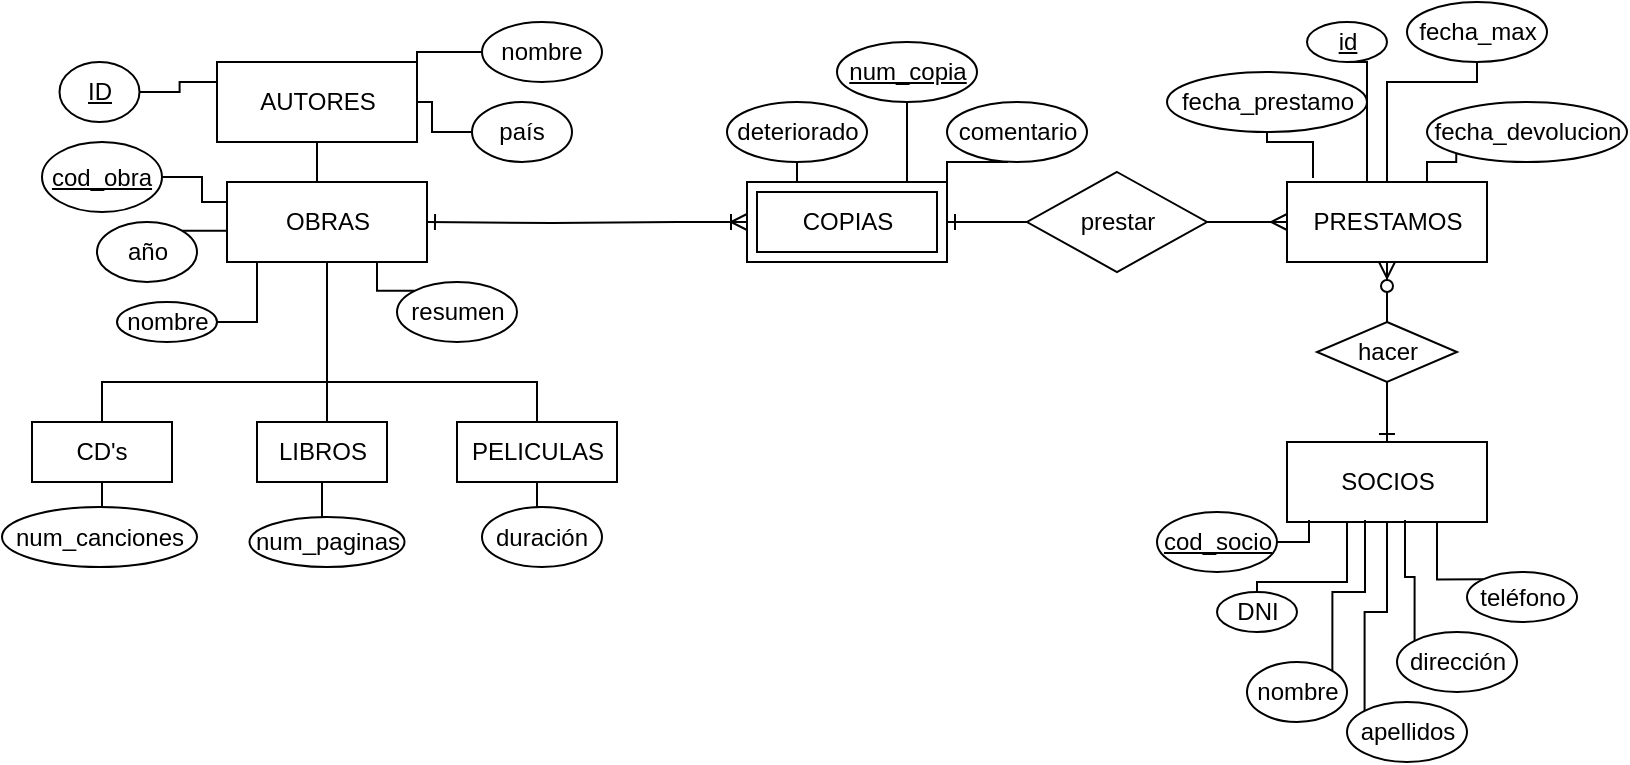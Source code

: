 <mxfile version="14.3.2" type="github">
  <diagram id="R2lEEEUBdFMjLlhIrx00" name="Page-1">
    <mxGraphModel dx="1102" dy="582" grid="1" gridSize="10" guides="1" tooltips="1" connect="1" arrows="1" fold="1" page="1" pageScale="1" pageWidth="850" pageHeight="1100" math="0" shadow="0" extFonts="Permanent Marker^https://fonts.googleapis.com/css?family=Permanent+Marker">
      <root>
        <mxCell id="0" />
        <mxCell id="1" parent="0" />
        <mxCell id="C-vyLk0tnHw3VtMMgP7b-1" value="" style="edgeStyle=entityRelationEdgeStyle;endArrow=ERmany;startArrow=none;endFill=0;startFill=0;rounded=0;" parent="1" source="VnSQdyTV14uaLhzkakWN-29" target="xiQ97uNpSnIvWhDSAz-k-2" edge="1">
          <mxGeometry width="100" height="100" relative="1" as="geometry">
            <mxPoint x="741.5" y="140" as="sourcePoint" />
            <mxPoint x="771.5" y="140" as="targetPoint" />
          </mxGeometry>
        </mxCell>
        <mxCell id="VnSQdyTV14uaLhzkakWN-25" value="" style="edgeStyle=entityRelationEdgeStyle;endArrow=none;startArrow=ERone;endFill=0;startFill=0;rounded=0;exitX=1;exitY=0.5;exitDx=0;exitDy=0;" parent="1" source="xiQ97uNpSnIvWhDSAz-k-18" target="VnSQdyTV14uaLhzkakWN-29" edge="1">
          <mxGeometry width="100" height="100" relative="1" as="geometry">
            <mxPoint x="571.5" y="140" as="sourcePoint" />
            <mxPoint x="621.5" y="140" as="targetPoint" />
          </mxGeometry>
        </mxCell>
        <mxCell id="VnSQdyTV14uaLhzkakWN-29" value="prestar" style="shape=rhombus;perimeter=rhombusPerimeter;whiteSpace=wrap;html=1;align=center;" parent="1" vertex="1">
          <mxGeometry x="531.5" y="105" width="90" height="50" as="geometry" />
        </mxCell>
        <mxCell id="xiQ97uNpSnIvWhDSAz-k-65" value="" style="edgeStyle=orthogonalEdgeStyle;rounded=0;orthogonalLoop=1;jettySize=auto;html=1;startArrow=none;startFill=0;endArrow=none;endFill=0;strokeColor=#000000;exitX=0.13;exitY=-0.05;exitDx=0;exitDy=0;exitPerimeter=0;" parent="1" source="xiQ97uNpSnIvWhDSAz-k-2" target="xiQ97uNpSnIvWhDSAz-k-64" edge="1">
          <mxGeometry relative="1" as="geometry" />
        </mxCell>
        <mxCell id="xiQ97uNpSnIvWhDSAz-k-70" style="edgeStyle=orthogonalEdgeStyle;rounded=0;orthogonalLoop=1;jettySize=auto;html=1;exitX=0.25;exitY=0;exitDx=0;exitDy=0;entryX=0.5;entryY=1;entryDx=0;entryDy=0;startArrow=none;startFill=0;endArrow=none;endFill=0;strokeColor=#000000;" parent="1" source="xiQ97uNpSnIvWhDSAz-k-2" target="xiQ97uNpSnIvWhDSAz-k-67" edge="1">
          <mxGeometry relative="1" as="geometry">
            <Array as="points">
              <mxPoint x="701.5" y="110" />
              <mxPoint x="701.5" y="50" />
            </Array>
          </mxGeometry>
        </mxCell>
        <mxCell id="xiQ97uNpSnIvWhDSAz-k-2" value="PRESTAMOS" style="whiteSpace=wrap;html=1;align=center;" parent="1" vertex="1">
          <mxGeometry x="661.5" y="110" width="100" height="40" as="geometry" />
        </mxCell>
        <mxCell id="wZ0q3QmjNy6iUSkFVxez-17" style="edgeStyle=orthogonalEdgeStyle;rounded=0;orthogonalLoop=1;jettySize=auto;html=1;entryX=0.5;entryY=1;entryDx=0;entryDy=0;endArrow=ERzeroToMany;endFill=1;" edge="1" parent="1" source="wZ0q3QmjNy6iUSkFVxez-18" target="xiQ97uNpSnIvWhDSAz-k-2">
          <mxGeometry relative="1" as="geometry" />
        </mxCell>
        <mxCell id="xiQ97uNpSnIvWhDSAz-k-4" value="SOCIOS" style="whiteSpace=wrap;html=1;align=center;" parent="1" vertex="1">
          <mxGeometry x="661.5" y="240" width="100" height="40" as="geometry" />
        </mxCell>
        <mxCell id="xiQ97uNpSnIvWhDSAz-k-27" value="" style="edgeStyle=orthogonalEdgeStyle;rounded=0;orthogonalLoop=1;jettySize=auto;html=1;startArrow=none;startFill=0;endArrow=ERone;endFill=0;strokeColor=#000000;" parent="1" target="xiQ97uNpSnIvWhDSAz-k-28" edge="1">
          <mxGeometry relative="1" as="geometry">
            <mxPoint x="226.5" y="90" as="targetPoint" />
            <mxPoint x="356.5" y="130" as="sourcePoint" />
          </mxGeometry>
        </mxCell>
        <mxCell id="xiQ97uNpSnIvWhDSAz-k-58" value="" style="edgeStyle=orthogonalEdgeStyle;rounded=0;orthogonalLoop=1;jettySize=auto;html=1;startArrow=none;startFill=0;endArrow=none;endFill=0;strokeColor=#000000;exitX=0.25;exitY=0;exitDx=0;exitDy=0;" parent="1" source="xiQ97uNpSnIvWhDSAz-k-18" target="xiQ97uNpSnIvWhDSAz-k-57" edge="1">
          <mxGeometry relative="1" as="geometry" />
        </mxCell>
        <mxCell id="xiQ97uNpSnIvWhDSAz-k-60" value="" style="edgeStyle=orthogonalEdgeStyle;rounded=0;orthogonalLoop=1;jettySize=auto;html=1;startArrow=none;startFill=0;endArrow=none;endFill=0;strokeColor=#000000;entryX=0.5;entryY=1;entryDx=0;entryDy=0;" parent="1" source="xiQ97uNpSnIvWhDSAz-k-18" target="xiQ97uNpSnIvWhDSAz-k-61" edge="1">
          <mxGeometry relative="1" as="geometry">
            <mxPoint x="451.5" y="70" as="targetPoint" />
            <Array as="points">
              <mxPoint x="471.5" y="100" />
              <mxPoint x="471.5" y="100" />
            </Array>
          </mxGeometry>
        </mxCell>
        <mxCell id="xiQ97uNpSnIvWhDSAz-k-63" style="edgeStyle=orthogonalEdgeStyle;rounded=0;orthogonalLoop=1;jettySize=auto;html=1;exitX=1;exitY=0;exitDx=0;exitDy=0;entryX=0.5;entryY=1;entryDx=0;entryDy=0;startArrow=none;startFill=0;endArrow=none;endFill=0;strokeColor=#000000;" parent="1" source="xiQ97uNpSnIvWhDSAz-k-18" target="xiQ97uNpSnIvWhDSAz-k-62" edge="1">
          <mxGeometry relative="1" as="geometry">
            <Array as="points">
              <mxPoint x="491.5" y="100" />
              <mxPoint x="521.5" y="100" />
              <mxPoint x="521.5" y="85" />
            </Array>
          </mxGeometry>
        </mxCell>
        <mxCell id="xiQ97uNpSnIvWhDSAz-k-18" value="COPIAS" style="shape=ext;margin=3;double=1;whiteSpace=wrap;html=1;align=center;" parent="1" vertex="1">
          <mxGeometry x="391.5" y="110" width="100" height="40" as="geometry" />
        </mxCell>
        <mxCell id="xiQ97uNpSnIvWhDSAz-k-28" value="OBRAS" style="whiteSpace=wrap;html=1;align=center;" parent="1" vertex="1">
          <mxGeometry x="131.5" y="110" width="100" height="40" as="geometry" />
        </mxCell>
        <mxCell id="RQ4P_Y4M47uosacc_4Vz-31" style="edgeStyle=orthogonalEdgeStyle;rounded=0;orthogonalLoop=1;jettySize=auto;html=1;exitX=0.5;exitY=1;exitDx=0;exitDy=0;endArrow=none;endFill=0;" parent="1" source="xiQ97uNpSnIvWhDSAz-k-29" target="xiQ97uNpSnIvWhDSAz-k-28" edge="1">
          <mxGeometry relative="1" as="geometry">
            <Array as="points">
              <mxPoint x="69.5" y="210" />
              <mxPoint x="181.5" y="210" />
            </Array>
          </mxGeometry>
        </mxCell>
        <mxCell id="xiQ97uNpSnIvWhDSAz-k-29" value="CD&#39;s" style="whiteSpace=wrap;html=1;align=center;" parent="1" vertex="1">
          <mxGeometry x="34" y="230" width="70" height="30" as="geometry" />
        </mxCell>
        <mxCell id="wZ0q3QmjNy6iUSkFVxez-23" style="edgeStyle=orthogonalEdgeStyle;rounded=0;orthogonalLoop=1;jettySize=auto;html=1;exitX=0.5;exitY=0;exitDx=0;exitDy=0;entryX=0.5;entryY=1;entryDx=0;entryDy=0;startArrow=none;startFill=0;endArrow=none;endFill=0;" edge="1" parent="1" source="xiQ97uNpSnIvWhDSAz-k-37" target="xiQ97uNpSnIvWhDSAz-k-28">
          <mxGeometry relative="1" as="geometry">
            <Array as="points">
              <mxPoint x="286.5" y="210" />
              <mxPoint x="181.5" y="210" />
            </Array>
          </mxGeometry>
        </mxCell>
        <mxCell id="xiQ97uNpSnIvWhDSAz-k-37" value="PELICULAS" style="whiteSpace=wrap;html=1;align=center;" parent="1" vertex="1">
          <mxGeometry x="246.5" y="230" width="80" height="30" as="geometry" />
        </mxCell>
        <mxCell id="xiQ97uNpSnIvWhDSAz-k-38" value="" style="edgeStyle=orthogonalEdgeStyle;rounded=0;orthogonalLoop=1;jettySize=auto;html=1;startArrow=ERoneToMany;startFill=0;endArrow=none;endFill=0;strokeColor=#000000;" parent="1" source="xiQ97uNpSnIvWhDSAz-k-18" edge="1">
          <mxGeometry relative="1" as="geometry">
            <mxPoint x="416.5" y="315" as="sourcePoint" />
            <mxPoint x="356.5" y="130" as="targetPoint" />
            <Array as="points">
              <mxPoint x="376.5" y="130" />
              <mxPoint x="376.5" y="130" />
            </Array>
          </mxGeometry>
        </mxCell>
        <mxCell id="xiQ97uNpSnIvWhDSAz-k-40" value="AUTORES" style="whiteSpace=wrap;html=1;align=center;" parent="1" vertex="1">
          <mxGeometry x="126.5" y="50" width="100" height="40" as="geometry" />
        </mxCell>
        <mxCell id="RQ4P_Y4M47uosacc_4Vz-30" style="edgeStyle=orthogonalEdgeStyle;rounded=0;orthogonalLoop=1;jettySize=auto;html=1;entryX=0;entryY=0.25;entryDx=0;entryDy=0;endArrow=none;endFill=0;" parent="1" source="xiQ97uNpSnIvWhDSAz-k-44" target="xiQ97uNpSnIvWhDSAz-k-40" edge="1">
          <mxGeometry relative="1" as="geometry" />
        </mxCell>
        <mxCell id="xiQ97uNpSnIvWhDSAz-k-44" value="&lt;u&gt;ID&lt;/u&gt;" style="ellipse;whiteSpace=wrap;html=1;" parent="1" vertex="1">
          <mxGeometry x="47.75" y="50" width="40" height="30" as="geometry" />
        </mxCell>
        <mxCell id="RQ4P_Y4M47uosacc_4Vz-28" style="edgeStyle=orthogonalEdgeStyle;rounded=0;orthogonalLoop=1;jettySize=auto;html=1;exitX=0;exitY=0.5;exitDx=0;exitDy=0;entryX=1;entryY=0.25;entryDx=0;entryDy=0;endArrow=none;endFill=0;" parent="1" source="xiQ97uNpSnIvWhDSAz-k-47" target="xiQ97uNpSnIvWhDSAz-k-40" edge="1">
          <mxGeometry relative="1" as="geometry" />
        </mxCell>
        <mxCell id="xiQ97uNpSnIvWhDSAz-k-47" value="nombre" style="ellipse;whiteSpace=wrap;html=1;align=center;" parent="1" vertex="1">
          <mxGeometry x="259" y="30" width="60" height="30" as="geometry" />
        </mxCell>
        <mxCell id="RQ4P_Y4M47uosacc_4Vz-29" style="edgeStyle=orthogonalEdgeStyle;rounded=0;orthogonalLoop=1;jettySize=auto;html=1;endArrow=none;endFill=0;" parent="1" source="xiQ97uNpSnIvWhDSAz-k-48" target="xiQ97uNpSnIvWhDSAz-k-40" edge="1">
          <mxGeometry relative="1" as="geometry" />
        </mxCell>
        <mxCell id="xiQ97uNpSnIvWhDSAz-k-48" value="país" style="ellipse;whiteSpace=wrap;html=1;" parent="1" vertex="1">
          <mxGeometry x="254" y="70" width="50" height="30" as="geometry" />
        </mxCell>
        <mxCell id="wZ0q3QmjNy6iUSkFVxez-24" style="edgeStyle=orthogonalEdgeStyle;rounded=0;orthogonalLoop=1;jettySize=auto;html=1;exitX=0.5;exitY=0;exitDx=0;exitDy=0;entryX=0.5;entryY=1;entryDx=0;entryDy=0;startArrow=none;startFill=0;endArrow=none;endFill=0;" edge="1" parent="1" source="xiQ97uNpSnIvWhDSAz-k-51" target="xiQ97uNpSnIvWhDSAz-k-29">
          <mxGeometry relative="1" as="geometry" />
        </mxCell>
        <mxCell id="xiQ97uNpSnIvWhDSAz-k-51" value="num_canciones" style="ellipse;whiteSpace=wrap;html=1;" parent="1" vertex="1">
          <mxGeometry x="19" y="272.5" width="97.5" height="30" as="geometry" />
        </mxCell>
        <mxCell id="wZ0q3QmjNy6iUSkFVxez-25" style="edgeStyle=orthogonalEdgeStyle;rounded=0;orthogonalLoop=1;jettySize=auto;html=1;exitX=0.5;exitY=0;exitDx=0;exitDy=0;entryX=0.5;entryY=1;entryDx=0;entryDy=0;startArrow=none;startFill=0;endArrow=none;endFill=0;" edge="1" parent="1" source="xiQ97uNpSnIvWhDSAz-k-53" target="xiQ97uNpSnIvWhDSAz-k-31">
          <mxGeometry relative="1" as="geometry" />
        </mxCell>
        <mxCell id="xiQ97uNpSnIvWhDSAz-k-53" value="num_paginas" style="ellipse;whiteSpace=wrap;html=1;" parent="1" vertex="1">
          <mxGeometry x="142.75" y="277.5" width="77.5" height="25" as="geometry" />
        </mxCell>
        <mxCell id="wZ0q3QmjNy6iUSkFVxez-26" style="edgeStyle=orthogonalEdgeStyle;rounded=0;orthogonalLoop=1;jettySize=auto;html=1;exitX=0.5;exitY=0;exitDx=0;exitDy=0;entryX=0.5;entryY=1;entryDx=0;entryDy=0;startArrow=none;startFill=0;endArrow=none;endFill=0;" edge="1" parent="1" source="xiQ97uNpSnIvWhDSAz-k-55" target="xiQ97uNpSnIvWhDSAz-k-37">
          <mxGeometry relative="1" as="geometry" />
        </mxCell>
        <mxCell id="xiQ97uNpSnIvWhDSAz-k-55" value="duración" style="ellipse;whiteSpace=wrap;html=1;" parent="1" vertex="1">
          <mxGeometry x="259" y="272.5" width="60" height="30" as="geometry" />
        </mxCell>
        <mxCell id="xiQ97uNpSnIvWhDSAz-k-57" value="deteriorado" style="ellipse;whiteSpace=wrap;html=1;" parent="1" vertex="1">
          <mxGeometry x="381.5" y="70" width="70" height="30" as="geometry" />
        </mxCell>
        <mxCell id="xiQ97uNpSnIvWhDSAz-k-61" value="&lt;u&gt;num_copia&lt;/u&gt;" style="ellipse;whiteSpace=wrap;html=1;" parent="1" vertex="1">
          <mxGeometry x="436.5" y="40" width="70" height="30" as="geometry" />
        </mxCell>
        <mxCell id="xiQ97uNpSnIvWhDSAz-k-62" value="comentario" style="ellipse;whiteSpace=wrap;html=1;" parent="1" vertex="1">
          <mxGeometry x="491.5" y="70" width="70" height="30" as="geometry" />
        </mxCell>
        <mxCell id="xiQ97uNpSnIvWhDSAz-k-64" value="fecha_prestamo" style="ellipse;whiteSpace=wrap;html=1;" parent="1" vertex="1">
          <mxGeometry x="601.5" y="55" width="100" height="30" as="geometry" />
        </mxCell>
        <mxCell id="xiQ97uNpSnIvWhDSAz-k-67" value="&lt;u&gt;id&lt;/u&gt;" style="ellipse;whiteSpace=wrap;html=1;" parent="1" vertex="1">
          <mxGeometry x="671.5" y="30" width="40" height="20" as="geometry" />
        </mxCell>
        <mxCell id="xiQ97uNpSnIvWhDSAz-k-71" style="edgeStyle=orthogonalEdgeStyle;rounded=0;orthogonalLoop=1;jettySize=auto;html=1;exitX=0.5;exitY=1;exitDx=0;exitDy=0;entryX=0.5;entryY=0;entryDx=0;entryDy=0;startArrow=none;startFill=0;endArrow=none;endFill=0;strokeColor=#000000;" parent="1" source="xiQ97uNpSnIvWhDSAz-k-68" target="xiQ97uNpSnIvWhDSAz-k-2" edge="1">
          <mxGeometry relative="1" as="geometry">
            <Array as="points">
              <mxPoint x="756.5" y="60" />
              <mxPoint x="711.5" y="60" />
            </Array>
          </mxGeometry>
        </mxCell>
        <mxCell id="xiQ97uNpSnIvWhDSAz-k-68" value="fecha_max" style="ellipse;whiteSpace=wrap;html=1;" parent="1" vertex="1">
          <mxGeometry x="721.5" y="20" width="70" height="30" as="geometry" />
        </mxCell>
        <mxCell id="xiQ97uNpSnIvWhDSAz-k-72" style="edgeStyle=orthogonalEdgeStyle;rounded=0;orthogonalLoop=1;jettySize=auto;html=1;exitX=0;exitY=1;exitDx=0;exitDy=0;entryX=0.75;entryY=0;entryDx=0;entryDy=0;startArrow=none;startFill=0;endArrow=none;endFill=0;strokeColor=#000000;" parent="1" source="xiQ97uNpSnIvWhDSAz-k-69" target="xiQ97uNpSnIvWhDSAz-k-2" edge="1">
          <mxGeometry relative="1" as="geometry">
            <Array as="points">
              <mxPoint x="746.5" y="100" />
              <mxPoint x="731.5" y="100" />
              <mxPoint x="731.5" y="110" />
            </Array>
          </mxGeometry>
        </mxCell>
        <mxCell id="xiQ97uNpSnIvWhDSAz-k-69" value="fecha_devolucion" style="ellipse;whiteSpace=wrap;html=1;" parent="1" vertex="1">
          <mxGeometry x="731.5" y="70" width="100" height="30" as="geometry" />
        </mxCell>
        <mxCell id="xiQ97uNpSnIvWhDSAz-k-81" style="edgeStyle=orthogonalEdgeStyle;rounded=0;orthogonalLoop=1;jettySize=auto;html=1;exitX=1;exitY=0.5;exitDx=0;exitDy=0;entryX=0.11;entryY=0.975;entryDx=0;entryDy=0;entryPerimeter=0;startArrow=none;startFill=0;endArrow=none;endFill=0;strokeColor=#000000;" parent="1" source="xiQ97uNpSnIvWhDSAz-k-73" target="xiQ97uNpSnIvWhDSAz-k-4" edge="1">
          <mxGeometry relative="1" as="geometry" />
        </mxCell>
        <mxCell id="xiQ97uNpSnIvWhDSAz-k-73" value="&lt;u&gt;cod_socio&lt;/u&gt;" style="ellipse;whiteSpace=wrap;html=1;" parent="1" vertex="1">
          <mxGeometry x="596.5" y="275" width="60" height="30" as="geometry" />
        </mxCell>
        <mxCell id="xiQ97uNpSnIvWhDSAz-k-82" style="edgeStyle=orthogonalEdgeStyle;rounded=0;orthogonalLoop=1;jettySize=auto;html=1;entryX=0.25;entryY=1;entryDx=0;entryDy=0;startArrow=none;startFill=0;endArrow=none;endFill=0;strokeColor=#000000;" parent="1" source="xiQ97uNpSnIvWhDSAz-k-74" target="xiQ97uNpSnIvWhDSAz-k-4" edge="1">
          <mxGeometry relative="1" as="geometry">
            <Array as="points">
              <mxPoint x="646.5" y="310" />
              <mxPoint x="691.5" y="310" />
            </Array>
          </mxGeometry>
        </mxCell>
        <mxCell id="xiQ97uNpSnIvWhDSAz-k-74" value="DNI" style="ellipse;whiteSpace=wrap;html=1;" parent="1" vertex="1">
          <mxGeometry x="626.5" y="315" width="40" height="20" as="geometry" />
        </mxCell>
        <mxCell id="xiQ97uNpSnIvWhDSAz-k-83" style="edgeStyle=orthogonalEdgeStyle;rounded=0;orthogonalLoop=1;jettySize=auto;html=1;exitX=1;exitY=0;exitDx=0;exitDy=0;entryX=0.39;entryY=0.975;entryDx=0;entryDy=0;entryPerimeter=0;startArrow=none;startFill=0;endArrow=none;endFill=0;strokeColor=#000000;" parent="1" source="xiQ97uNpSnIvWhDSAz-k-75" target="xiQ97uNpSnIvWhDSAz-k-4" edge="1">
          <mxGeometry relative="1" as="geometry" />
        </mxCell>
        <mxCell id="xiQ97uNpSnIvWhDSAz-k-75" value="nombre" style="ellipse;whiteSpace=wrap;html=1;" parent="1" vertex="1">
          <mxGeometry x="641.5" y="350" width="50" height="30" as="geometry" />
        </mxCell>
        <mxCell id="xiQ97uNpSnIvWhDSAz-k-79" style="edgeStyle=orthogonalEdgeStyle;rounded=0;orthogonalLoop=1;jettySize=auto;html=1;exitX=0;exitY=1;exitDx=0;exitDy=0;startArrow=none;startFill=0;endArrow=none;endFill=0;strokeColor=#000000;" parent="1" source="xiQ97uNpSnIvWhDSAz-k-76" target="xiQ97uNpSnIvWhDSAz-k-4" edge="1">
          <mxGeometry relative="1" as="geometry" />
        </mxCell>
        <mxCell id="xiQ97uNpSnIvWhDSAz-k-76" value="apellidos" style="ellipse;whiteSpace=wrap;html=1;" parent="1" vertex="1">
          <mxGeometry x="691.5" y="370" width="60" height="30" as="geometry" />
        </mxCell>
        <mxCell id="xiQ97uNpSnIvWhDSAz-k-84" style="edgeStyle=orthogonalEdgeStyle;rounded=0;orthogonalLoop=1;jettySize=auto;html=1;exitX=0;exitY=0;exitDx=0;exitDy=0;entryX=0.59;entryY=0.975;entryDx=0;entryDy=0;entryPerimeter=0;startArrow=none;startFill=0;endArrow=none;endFill=0;strokeColor=#000000;" parent="1" source="xiQ97uNpSnIvWhDSAz-k-78" target="xiQ97uNpSnIvWhDSAz-k-4" edge="1">
          <mxGeometry relative="1" as="geometry" />
        </mxCell>
        <mxCell id="xiQ97uNpSnIvWhDSAz-k-78" value="dirección" style="ellipse;whiteSpace=wrap;html=1;" parent="1" vertex="1">
          <mxGeometry x="716.5" y="335" width="60" height="30" as="geometry" />
        </mxCell>
        <mxCell id="xiQ97uNpSnIvWhDSAz-k-85" style="edgeStyle=orthogonalEdgeStyle;rounded=0;orthogonalLoop=1;jettySize=auto;html=1;exitX=0;exitY=0;exitDx=0;exitDy=0;entryX=0.75;entryY=1;entryDx=0;entryDy=0;startArrow=none;startFill=0;endArrow=none;endFill=0;strokeColor=#000000;" parent="1" source="xiQ97uNpSnIvWhDSAz-k-80" target="xiQ97uNpSnIvWhDSAz-k-4" edge="1">
          <mxGeometry relative="1" as="geometry" />
        </mxCell>
        <mxCell id="xiQ97uNpSnIvWhDSAz-k-80" value="teléfono" style="ellipse;whiteSpace=wrap;html=1;" parent="1" vertex="1">
          <mxGeometry x="751.5" y="305" width="55" height="25" as="geometry" />
        </mxCell>
        <mxCell id="wZ0q3QmjNy6iUSkFVxez-14" style="edgeStyle=orthogonalEdgeStyle;rounded=0;orthogonalLoop=1;jettySize=auto;html=1;entryX=0;entryY=0.25;entryDx=0;entryDy=0;endArrow=none;endFill=0;" edge="1" parent="1" source="RQ4P_Y4M47uosacc_4Vz-1" target="xiQ97uNpSnIvWhDSAz-k-28">
          <mxGeometry relative="1" as="geometry" />
        </mxCell>
        <mxCell id="RQ4P_Y4M47uosacc_4Vz-1" value="&lt;u&gt;cod_obra&lt;/u&gt;" style="ellipse;whiteSpace=wrap;html=1;" parent="1" vertex="1">
          <mxGeometry x="39" y="90" width="60" height="35" as="geometry" />
        </mxCell>
        <mxCell id="RQ4P_Y4M47uosacc_4Vz-37" style="edgeStyle=orthogonalEdgeStyle;rounded=0;orthogonalLoop=1;jettySize=auto;html=1;exitX=1;exitY=0;exitDx=0;exitDy=0;entryX=0;entryY=0.5;entryDx=0;entryDy=0;endArrow=none;endFill=0;" parent="1" source="RQ4P_Y4M47uosacc_4Vz-3" target="xiQ97uNpSnIvWhDSAz-k-28" edge="1">
          <mxGeometry relative="1" as="geometry" />
        </mxCell>
        <mxCell id="RQ4P_Y4M47uosacc_4Vz-3" value="año" style="ellipse;whiteSpace=wrap;html=1;" parent="1" vertex="1">
          <mxGeometry x="66.5" y="130" width="50" height="30" as="geometry" />
        </mxCell>
        <mxCell id="RQ4P_Y4M47uosacc_4Vz-39" style="edgeStyle=orthogonalEdgeStyle;rounded=0;orthogonalLoop=1;jettySize=auto;html=1;exitX=0;exitY=0;exitDx=0;exitDy=0;entryX=0.75;entryY=1;entryDx=0;entryDy=0;endArrow=none;endFill=0;" parent="1" source="RQ4P_Y4M47uosacc_4Vz-4" target="xiQ97uNpSnIvWhDSAz-k-28" edge="1">
          <mxGeometry relative="1" as="geometry" />
        </mxCell>
        <mxCell id="RQ4P_Y4M47uosacc_4Vz-4" value="resumen" style="ellipse;whiteSpace=wrap;html=1;" parent="1" vertex="1">
          <mxGeometry x="216.5" y="160" width="60" height="30" as="geometry" />
        </mxCell>
        <mxCell id="wZ0q3QmjNy6iUSkFVxez-16" style="edgeStyle=orthogonalEdgeStyle;rounded=0;orthogonalLoop=1;jettySize=auto;html=1;entryX=0;entryY=1;entryDx=0;entryDy=0;endArrow=none;endFill=0;" edge="1" parent="1" source="RQ4P_Y4M47uosacc_4Vz-9" target="xiQ97uNpSnIvWhDSAz-k-28">
          <mxGeometry relative="1" as="geometry" />
        </mxCell>
        <mxCell id="RQ4P_Y4M47uosacc_4Vz-9" value="nombre" style="ellipse;whiteSpace=wrap;html=1;" parent="1" vertex="1">
          <mxGeometry x="76.5" y="170" width="50" height="20" as="geometry" />
        </mxCell>
        <mxCell id="RQ4P_Y4M47uosacc_4Vz-18" style="edgeStyle=orthogonalEdgeStyle;rounded=0;orthogonalLoop=1;jettySize=auto;html=1;exitX=0.5;exitY=0;exitDx=0;exitDy=0;endArrow=none;endFill=0;" parent="1" edge="1">
          <mxGeometry relative="1" as="geometry">
            <mxPoint x="176.5" y="90" as="targetPoint" />
            <mxPoint x="186.5" y="110" as="sourcePoint" />
          </mxGeometry>
        </mxCell>
        <mxCell id="wZ0q3QmjNy6iUSkFVxez-22" value="" style="edgeStyle=orthogonalEdgeStyle;rounded=0;orthogonalLoop=1;jettySize=auto;html=1;startArrow=none;startFill=0;endArrow=none;endFill=0;" edge="1" parent="1" source="xiQ97uNpSnIvWhDSAz-k-31" target="xiQ97uNpSnIvWhDSAz-k-28">
          <mxGeometry relative="1" as="geometry">
            <Array as="points">
              <mxPoint x="181.5" y="220" />
              <mxPoint x="181.5" y="220" />
            </Array>
          </mxGeometry>
        </mxCell>
        <mxCell id="xiQ97uNpSnIvWhDSAz-k-31" value="LIBROS" style="whiteSpace=wrap;html=1;align=center;" parent="1" vertex="1">
          <mxGeometry x="146.5" y="230" width="65" height="30" as="geometry" />
        </mxCell>
        <mxCell id="wZ0q3QmjNy6iUSkFVxez-18" value="hacer" style="shape=rhombus;perimeter=rhombusPerimeter;whiteSpace=wrap;html=1;align=center;" vertex="1" parent="1">
          <mxGeometry x="676.5" y="180" width="70" height="30" as="geometry" />
        </mxCell>
        <mxCell id="wZ0q3QmjNy6iUSkFVxez-19" style="edgeStyle=orthogonalEdgeStyle;rounded=0;orthogonalLoop=1;jettySize=auto;html=1;entryX=0.5;entryY=1;entryDx=0;entryDy=0;endArrow=none;endFill=0;startArrow=ERone;startFill=0;" edge="1" parent="1" source="xiQ97uNpSnIvWhDSAz-k-4" target="wZ0q3QmjNy6iUSkFVxez-18">
          <mxGeometry relative="1" as="geometry">
            <mxPoint x="711.5" y="240" as="sourcePoint" />
            <mxPoint x="711.5" y="150" as="targetPoint" />
          </mxGeometry>
        </mxCell>
      </root>
    </mxGraphModel>
  </diagram>
</mxfile>
